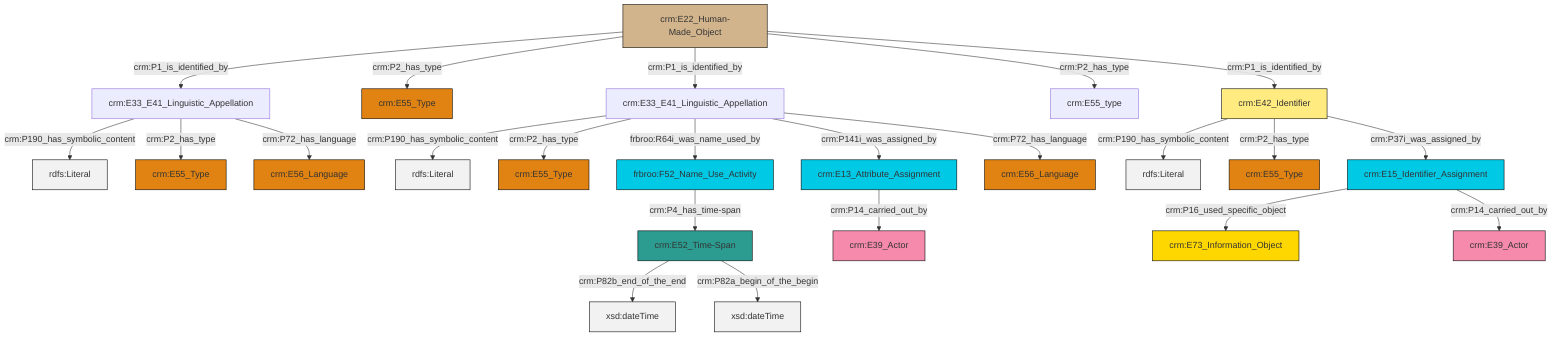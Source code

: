 graph TD
classDef Literal fill:#f2f2f2,stroke:#000000;
classDef CRM_Entity fill:#FFFFFF,stroke:#000000;
classDef Temporal_Entity fill:#00C9E6, stroke:#000000;
classDef Type fill:#E18312, stroke:#000000;
classDef Time-Span fill:#2C9C91, stroke:#000000;
classDef Appellation fill:#FFEB7F, stroke:#000000;
classDef Place fill:#008836, stroke:#000000;
classDef Persistent_Item fill:#B266B2, stroke:#000000;
classDef Conceptual_Object fill:#FFD700, stroke:#000000;
classDef Physical_Thing fill:#D2B48C, stroke:#000000;
classDef Actor fill:#f58aad, stroke:#000000;
classDef PC_Classes fill:#4ce600, stroke:#000000;
classDef Multi fill:#cccccc,stroke:#000000;

2["crm:E42_Identifier"]:::Appellation -->|crm:P190_has_symbolic_content| 3[rdfs:Literal]:::Literal
4["crm:E15_Identifier_Assignment"]:::Temporal_Entity -->|crm:P16_used_specific_object| 5["crm:E73_Information_Object"]:::Conceptual_Object
6["crm:E33_E41_Linguistic_Appellation"]:::Default -->|crm:P190_has_symbolic_content| 7[rdfs:Literal]:::Literal
6["crm:E33_E41_Linguistic_Appellation"]:::Default -->|crm:P2_has_type| 10["crm:E55_Type"]:::Type
11["crm:E33_E41_Linguistic_Appellation"]:::Default -->|crm:P190_has_symbolic_content| 13[rdfs:Literal]:::Literal
6["crm:E33_E41_Linguistic_Appellation"]:::Default -->|frbroo:R64i_was_name_used_by| 19["frbroo:F52_Name_Use_Activity"]:::Temporal_Entity
22["crm:E13_Attribute_Assignment"]:::Temporal_Entity -->|crm:P14_carried_out_by| 23["crm:E39_Actor"]:::Actor
0["crm:E22_Human-Made_Object"]:::Physical_Thing -->|crm:P1_is_identified_by| 11["crm:E33_E41_Linguistic_Appellation"]:::Default
2["crm:E42_Identifier"]:::Appellation -->|crm:P2_has_type| 8["crm:E55_Type"]:::Type
26["crm:E52_Time-Span"]:::Time-Span -->|crm:P82b_end_of_the_end| 31[xsd:dateTime]:::Literal
19["frbroo:F52_Name_Use_Activity"]:::Temporal_Entity -->|crm:P4_has_time-span| 26["crm:E52_Time-Span"]:::Time-Span
11["crm:E33_E41_Linguistic_Appellation"]:::Default -->|crm:P2_has_type| 16["crm:E55_Type"]:::Type
2["crm:E42_Identifier"]:::Appellation -->|crm:P37i_was_assigned_by| 4["crm:E15_Identifier_Assignment"]:::Temporal_Entity
6["crm:E33_E41_Linguistic_Appellation"]:::Default -->|crm:P141i_was_assigned_by| 22["crm:E13_Attribute_Assignment"]:::Temporal_Entity
4["crm:E15_Identifier_Assignment"]:::Temporal_Entity -->|crm:P14_carried_out_by| 29["crm:E39_Actor"]:::Actor
11["crm:E33_E41_Linguistic_Appellation"]:::Default -->|crm:P72_has_language| 33["crm:E56_Language"]:::Type
0["crm:E22_Human-Made_Object"]:::Physical_Thing -->|crm:P2_has_type| 35["crm:E55_Type"]:::Type
0["crm:E22_Human-Made_Object"]:::Physical_Thing -->|crm:P1_is_identified_by| 6["crm:E33_E41_Linguistic_Appellation"]:::Default
6["crm:E33_E41_Linguistic_Appellation"]:::Default -->|crm:P72_has_language| 14["crm:E56_Language"]:::Type
0["crm:E22_Human-Made_Object"]:::Physical_Thing -->|crm:P2_has_type| 20["crm:E55_type"]:::Default
26["crm:E52_Time-Span"]:::Time-Span -->|crm:P82a_begin_of_the_begin| 41[xsd:dateTime]:::Literal
0["crm:E22_Human-Made_Object"]:::Physical_Thing -->|crm:P1_is_identified_by| 2["crm:E42_Identifier"]:::Appellation